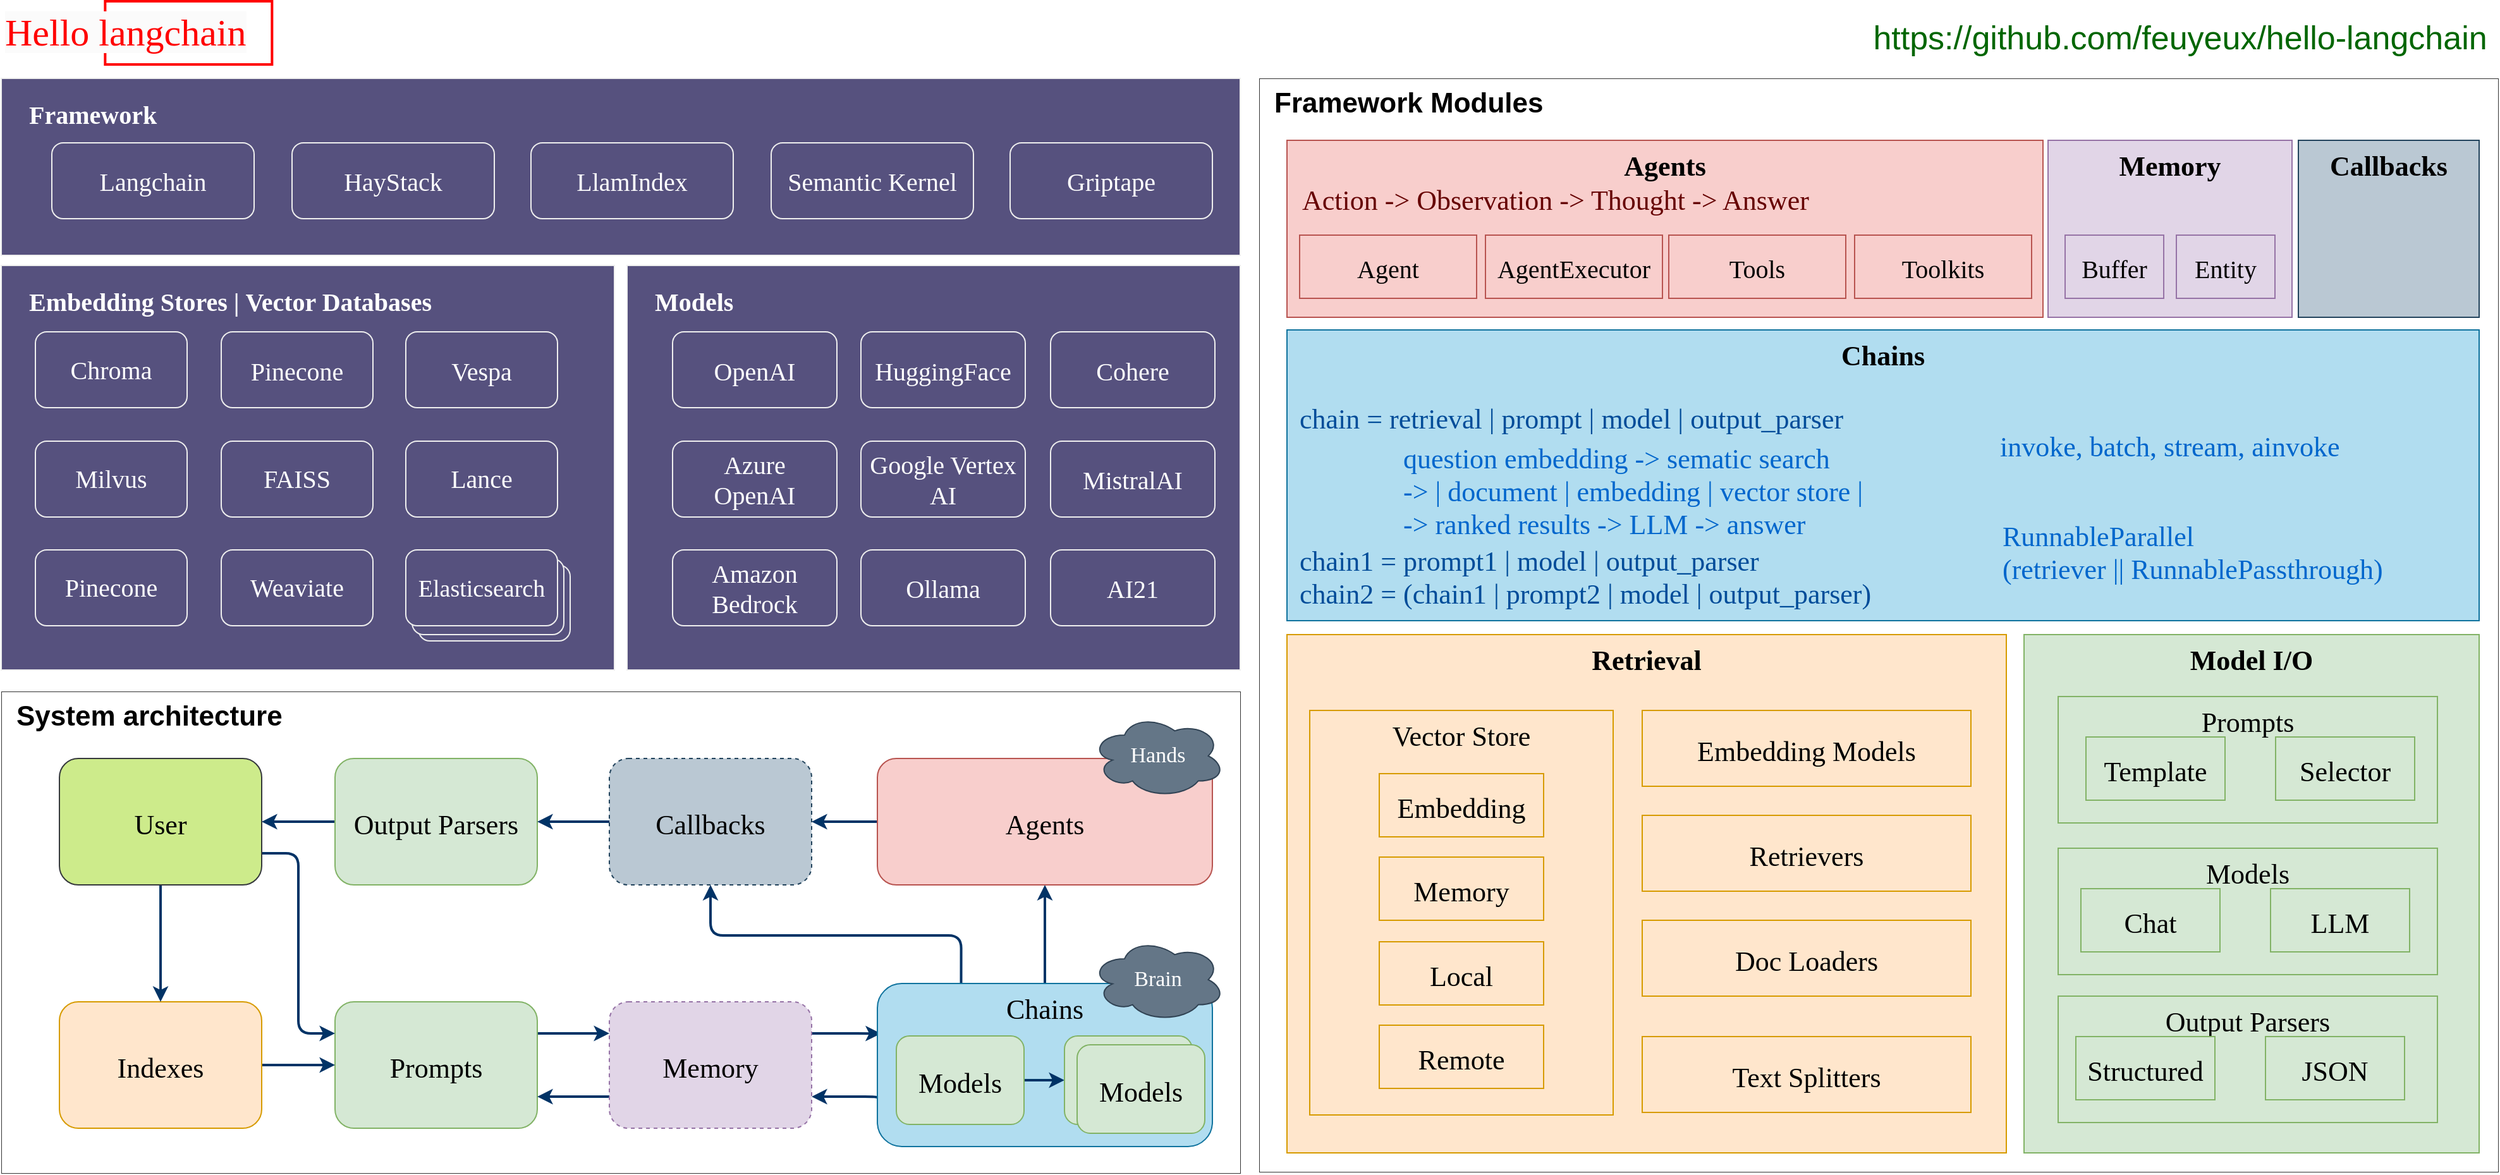 <mxfile version="21.6.8" type="device">
  <diagram name="第 1 页" id="OYuebWuwv2_rnE3YtoPc">
    <mxGraphModel dx="5382" dy="1662" grid="0" gridSize="10" guides="1" tooltips="1" connect="1" arrows="1" fold="1" page="0" pageScale="1" pageWidth="827" pageHeight="1169" math="0" shadow="0">
      <root>
        <mxCell id="0" />
        <mxCell id="1" parent="0" />
        <mxCell id="qlYfSq8vVIO9M1__4HMO-33" value="System architecture" style="rounded=0;whiteSpace=wrap;html=1;fontSize=22;verticalAlign=top;align=left;spacingLeft=10;strokeColor=#333333;fontStyle=1;strokeWidth=0.5;" parent="1" vertex="1">
          <mxGeometry x="-3075" y="167" width="980" height="381" as="geometry" />
        </mxCell>
        <mxCell id="pzyvWJL_5G5Jy8PRfsOv-4" value="Framework Modules" style="rounded=0;whiteSpace=wrap;html=1;fontSize=22;verticalAlign=top;align=left;spacingLeft=10;strokeColor=#333333;fontStyle=1;strokeWidth=0.5;" parent="1" vertex="1">
          <mxGeometry x="-2080" y="-318" width="980" height="865" as="geometry" />
        </mxCell>
        <mxCell id="4NfUdMrG77cPyhmR1fGu-4" value="Retrieval" style="rounded=0;hachureGap=4;fontFamily=Nunito;fontSize=22;verticalAlign=top;fontSource=https%3A%2F%2Ffonts.googleapis.com%2Fcss%3Ffamily%3DNunito;labelBackgroundColor=none;fillColor=#ffe6cc;strokeColor=#d79b00;fontStyle=1" parent="1" vertex="1">
          <mxGeometry x="-2058" y="122" width="569" height="410" as="geometry" />
        </mxCell>
        <mxCell id="4NfUdMrG77cPyhmR1fGu-16" value="Vector Store" style="rounded=0;hachureGap=4;fontFamily=Nunito;fontSize=22;verticalAlign=top;fontSource=https%3A%2F%2Ffonts.googleapis.com%2Fcss%3Ffamily%3DNunito;labelBackgroundColor=none;fillColor=#ffe6cc;strokeColor=#d79b00;" parent="1" vertex="1">
          <mxGeometry x="-2040" y="182" width="240" height="320" as="geometry" />
        </mxCell>
        <mxCell id="4NfUdMrG77cPyhmR1fGu-1" value="Model I/O" style="rounded=0;hachureGap=4;fontFamily=Nunito;fontSize=22;verticalAlign=top;fontSource=https%3A%2F%2Ffonts.googleapis.com%2Fcss%3Ffamily%3DNunito;labelBackgroundColor=none;fillColor=#d5e8d4;strokeColor=#82b366;fontStyle=1" parent="1" vertex="1">
          <mxGeometry x="-1475" y="122" width="360" height="410" as="geometry" />
        </mxCell>
        <mxCell id="4NfUdMrG77cPyhmR1fGu-12" value="Output Parsers" style="rounded=0;hachureGap=4;fontFamily=Nunito;fontSize=22;verticalAlign=top;fontSource=https%3A%2F%2Ffonts.googleapis.com%2Fcss%3Ffamily%3DNunito;labelBackgroundColor=none;fillColor=#d5e8d4;strokeColor=#82b366;" parent="1" vertex="1">
          <mxGeometry x="-1448" y="408" width="300" height="100" as="geometry" />
        </mxCell>
        <mxCell id="4NfUdMrG77cPyhmR1fGu-2" value="Prompts" style="rounded=0;hachureGap=4;fontFamily=Nunito;fontSize=22;verticalAlign=top;fontSource=https%3A%2F%2Ffonts.googleapis.com%2Fcss%3Ffamily%3DNunito;labelBackgroundColor=none;fillColor=#d5e8d4;strokeColor=#82b366;" parent="1" vertex="1">
          <mxGeometry x="-1448" y="171" width="300" height="100" as="geometry" />
        </mxCell>
        <mxCell id="4NfUdMrG77cPyhmR1fGu-3" value="Models" style="rounded=0;hachureGap=4;fontFamily=Nunito;fontSize=22;verticalAlign=top;fontSource=https%3A%2F%2Ffonts.googleapis.com%2Fcss%3Ffamily%3DNunito;labelBackgroundColor=none;fillColor=#d5e8d4;strokeColor=#82b366;" parent="1" vertex="1">
          <mxGeometry x="-1448" y="291" width="300" height="100" as="geometry" />
        </mxCell>
        <mxCell id="4NfUdMrG77cPyhmR1fGu-5" value="Agents" style="rounded=0;hachureGap=4;fontFamily=Nunito;fontSize=22;verticalAlign=top;fontSource=https%3A%2F%2Ffonts.googleapis.com%2Fcss%3Ffamily%3DNunito;labelBackgroundColor=none;fillColor=#f8cecc;strokeColor=#b85450;fontStyle=1" parent="1" vertex="1">
          <mxGeometry x="-2058" y="-269" width="598" height="140" as="geometry" />
        </mxCell>
        <mxCell id="4NfUdMrG77cPyhmR1fGu-6" value="Selector" style="rounded=0;hachureGap=4;fontFamily=Nunito;fontSize=22;fontSource=https%3A%2F%2Ffonts.googleapis.com%2Fcss%3Ffamily%3DNunito;labelBackgroundColor=none;fillColor=#d5e8d4;strokeColor=#82b366;" parent="1" vertex="1">
          <mxGeometry x="-1276" y="203" width="110" height="50" as="geometry" />
        </mxCell>
        <mxCell id="4NfUdMrG77cPyhmR1fGu-7" value="Template" style="rounded=0;hachureGap=4;fontFamily=Nunito;fontSize=22;fontSource=https%3A%2F%2Ffonts.googleapis.com%2Fcss%3Ffamily%3DNunito;labelBackgroundColor=none;fillColor=#d5e8d4;strokeColor=#82b366;" parent="1" vertex="1">
          <mxGeometry x="-1426" y="203" width="110" height="50" as="geometry" />
        </mxCell>
        <mxCell id="4NfUdMrG77cPyhmR1fGu-8" value="Structured" style="rounded=0;hachureGap=4;fontFamily=Nunito;fontSize=22;fontSource=https%3A%2F%2Ffonts.googleapis.com%2Fcss%3Ffamily%3DNunito;labelBackgroundColor=none;fillColor=#d5e8d4;strokeColor=#82b366;" parent="1" vertex="1">
          <mxGeometry x="-1434" y="440" width="110" height="50" as="geometry" />
        </mxCell>
        <mxCell id="4NfUdMrG77cPyhmR1fGu-9" value="JSON" style="rounded=0;hachureGap=4;fontFamily=Nunito;fontSize=22;fontSource=https%3A%2F%2Ffonts.googleapis.com%2Fcss%3Ffamily%3DNunito;labelBackgroundColor=none;fillColor=#d5e8d4;strokeColor=#82b366;" parent="1" vertex="1">
          <mxGeometry x="-1284" y="440" width="110" height="50" as="geometry" />
        </mxCell>
        <mxCell id="4NfUdMrG77cPyhmR1fGu-10" value="Chat" style="rounded=0;hachureGap=4;fontFamily=Nunito;fontSize=22;fontSource=https%3A%2F%2Ffonts.googleapis.com%2Fcss%3Ffamily%3DNunito;labelBackgroundColor=none;fillColor=#d5e8d4;strokeColor=#82b366;" parent="1" vertex="1">
          <mxGeometry x="-1430" y="323" width="110" height="50" as="geometry" />
        </mxCell>
        <mxCell id="4NfUdMrG77cPyhmR1fGu-11" value="LLM" style="rounded=0;hachureGap=4;fontFamily=Nunito;fontSize=22;fontSource=https%3A%2F%2Ffonts.googleapis.com%2Fcss%3Ffamily%3DNunito;labelBackgroundColor=none;fillColor=#d5e8d4;strokeColor=#82b366;" parent="1" vertex="1">
          <mxGeometry x="-1280" y="323" width="110" height="50" as="geometry" />
        </mxCell>
        <mxCell id="4NfUdMrG77cPyhmR1fGu-13" value="Retrievers" style="rounded=0;hachureGap=4;fontFamily=Nunito;fontSize=22;verticalAlign=middle;fontSource=https%3A%2F%2Ffonts.googleapis.com%2Fcss%3Ffamily%3DNunito;flipV=0;labelBackgroundColor=none;fillColor=#ffe6cc;strokeColor=#d79b00;" parent="1" vertex="1">
          <mxGeometry x="-1777" y="265" width="260" height="60" as="geometry" />
        </mxCell>
        <mxCell id="4NfUdMrG77cPyhmR1fGu-14" value="Embedding" style="rounded=0;hachureGap=4;fontFamily=Nunito;fontSize=22;fontSource=https%3A%2F%2Ffonts.googleapis.com%2Fcss%3Ffamily%3DNunito;labelBackgroundColor=none;fillColor=#ffe6cc;strokeColor=#d79b00;" parent="1" vertex="1">
          <mxGeometry x="-1985" y="232" width="130" height="50" as="geometry" />
        </mxCell>
        <mxCell id="4NfUdMrG77cPyhmR1fGu-15" value="Doc Loaders" style="rounded=0;hachureGap=4;fontFamily=Nunito;fontSize=22;verticalAlign=middle;fontSource=https%3A%2F%2Ffonts.googleapis.com%2Fcss%3Ffamily%3DNunito;flipV=0;labelBackgroundColor=none;fillColor=#ffe6cc;strokeColor=#d79b00;" parent="1" vertex="1">
          <mxGeometry x="-1777" y="348" width="260" height="60" as="geometry" />
        </mxCell>
        <mxCell id="4NfUdMrG77cPyhmR1fGu-17" value="Text Splitters" style="rounded=0;hachureGap=4;fontFamily=Nunito;fontSize=22;verticalAlign=middle;fontSource=https%3A%2F%2Ffonts.googleapis.com%2Fcss%3Ffamily%3DNunito;flipV=0;labelBackgroundColor=none;fillColor=#ffe6cc;strokeColor=#d79b00;" parent="1" vertex="1">
          <mxGeometry x="-1777" y="440" width="260" height="60" as="geometry" />
        </mxCell>
        <mxCell id="4NfUdMrG77cPyhmR1fGu-18" value="Embedding Models" style="rounded=0;hachureGap=4;fontFamily=Nunito;fontSize=22;verticalAlign=middle;fontSource=https%3A%2F%2Ffonts.googleapis.com%2Fcss%3Ffamily%3DNunito;flipV=0;labelBackgroundColor=none;fillColor=#ffe6cc;strokeColor=#d79b00;" parent="1" vertex="1">
          <mxGeometry x="-1777" y="182" width="260" height="60" as="geometry" />
        </mxCell>
        <mxCell id="4NfUdMrG77cPyhmR1fGu-19" value="Local" style="rounded=0;hachureGap=4;fontFamily=Nunito;fontSize=22;fontSource=https%3A%2F%2Ffonts.googleapis.com%2Fcss%3Ffamily%3DNunito;labelBackgroundColor=none;fillColor=#ffe6cc;strokeColor=#d79b00;" parent="1" vertex="1">
          <mxGeometry x="-1985" y="365" width="130" height="50" as="geometry" />
        </mxCell>
        <mxCell id="4NfUdMrG77cPyhmR1fGu-20" value="Memory" style="rounded=0;hachureGap=4;fontFamily=Nunito;fontSize=22;fontSource=https%3A%2F%2Ffonts.googleapis.com%2Fcss%3Ffamily%3DNunito;labelBackgroundColor=none;fillColor=#ffe6cc;strokeColor=#d79b00;" parent="1" vertex="1">
          <mxGeometry x="-1985" y="298" width="130" height="50" as="geometry" />
        </mxCell>
        <mxCell id="4NfUdMrG77cPyhmR1fGu-21" value="Remote" style="rounded=0;hachureGap=4;fontFamily=Nunito;fontSize=22;fontSource=https%3A%2F%2Ffonts.googleapis.com%2Fcss%3Ffamily%3DNunito;labelBackgroundColor=none;fillColor=#ffe6cc;strokeColor=#d79b00;" parent="1" vertex="1">
          <mxGeometry x="-1985" y="431" width="130" height="50" as="geometry" />
        </mxCell>
        <mxCell id="4NfUdMrG77cPyhmR1fGu-22" value="Chains" style="rounded=0;hachureGap=4;fontFamily=Nunito;fontSize=22;verticalAlign=top;fontSource=https%3A%2F%2Ffonts.googleapis.com%2Fcss%3Ffamily%3DNunito;labelBackgroundColor=none;fillColor=#b1ddf0;strokeColor=#10739e;fontStyle=1" parent="1" vertex="1">
          <mxGeometry x="-2058" y="-119" width="943" height="230" as="geometry" />
        </mxCell>
        <mxCell id="4NfUdMrG77cPyhmR1fGu-23" value="chain = retrieval | prompt | model | output_parser" style="text;align=left;verticalAlign=middle;resizable=0;points=[];autosize=1;strokeColor=none;fillColor=none;fontSize=22;fontFamily=Nunito;fontStyle=0;labelBackgroundColor=none;labelBorderColor=none;fontColor=#004C99;fontSource=https%3A%2F%2Ffonts.googleapis.com%2Fcss%3Ffamily%3DNunito;" parent="1" vertex="1">
          <mxGeometry x="-2050" y="-70" width="516" height="38" as="geometry" />
        </mxCell>
        <mxCell id="4NfUdMrG77cPyhmR1fGu-26" value="RunnableParallel &#xa;(retriever || RunnablePassthrough)" style="text;align=left;verticalAlign=middle;resizable=0;points=[];autosize=1;strokeColor=none;fillColor=none;fontSize=22;fontFamily=Nunito;fontStyle=0;labelBackgroundColor=none;labelBorderColor=none;fontColor=#0066CC;fontSource=https%3A%2F%2Ffonts.googleapis.com%2Fcss%3Ffamily%3DNunito;" parent="1" vertex="1">
          <mxGeometry x="-1494" y="22.5" width="362" height="65" as="geometry" />
        </mxCell>
        <mxCell id="4NfUdMrG77cPyhmR1fGu-27" value="invoke, batch, stream, ainvoke" style="text;align=left;verticalAlign=middle;resizable=0;points=[];autosize=1;strokeColor=none;fillColor=none;fontSize=22;fontFamily=Nunito;fontStyle=0;labelBackgroundColor=none;labelBorderColor=none;fontColor=#0066CC;fontSource=https%3A%2F%2Ffonts.googleapis.com%2Fcss%3Ffamily%3DNunito;" parent="1" vertex="1">
          <mxGeometry x="-1496" y="-48" width="328" height="38" as="geometry" />
        </mxCell>
        <mxCell id="4NfUdMrG77cPyhmR1fGu-29" value="AgentExecutor" style="rounded=0;hachureGap=4;fontFamily=Nunito;fontSize=20;fontSource=https%3A%2F%2Ffonts.googleapis.com%2Fcss%3Ffamily%3DNunito;labelBackgroundColor=none;fillColor=#f8cecc;strokeColor=#b85450;" parent="1" vertex="1">
          <mxGeometry x="-1901" y="-194" width="140" height="50" as="geometry" />
        </mxCell>
        <mxCell id="4NfUdMrG77cPyhmR1fGu-30" value="Tools" style="rounded=0;hachureGap=4;fontFamily=Nunito;fontSize=20;fontSource=https%3A%2F%2Ffonts.googleapis.com%2Fcss%3Ffamily%3DNunito;labelBackgroundColor=none;fillColor=#f8cecc;strokeColor=#b85450;" parent="1" vertex="1">
          <mxGeometry x="-1756" y="-194" width="140" height="50" as="geometry" />
        </mxCell>
        <mxCell id="4NfUdMrG77cPyhmR1fGu-32" value="chain1 = prompt1 | model | output_parser&#xa;chain2 = (chain1 | prompt2 | model | output_parser)" style="text;align=left;verticalAlign=middle;resizable=0;points=[];autosize=1;strokeColor=none;fillColor=none;fontSize=22;fontFamily=Nunito;labelBackgroundColor=none;fontColor=#004C99;fontSource=https%3A%2F%2Ffonts.googleapis.com%2Fcss%3Ffamily%3DNunito;" parent="1" vertex="1">
          <mxGeometry x="-2050" y="42" width="539" height="65" as="geometry" />
        </mxCell>
        <mxCell id="4NfUdMrG77cPyhmR1fGu-33" value="Toolkits" style="rounded=0;hachureGap=4;fontFamily=Nunito;fontSize=20;fontSource=https%3A%2F%2Ffonts.googleapis.com%2Fcss%3Ffamily%3DNunito;labelBackgroundColor=none;fillColor=#f8cecc;strokeColor=#b85450;" parent="1" vertex="1">
          <mxGeometry x="-1609" y="-194" width="140" height="50" as="geometry" />
        </mxCell>
        <mxCell id="MscFgvf52E4xxU9Cp72V-1" value="question embedding -&gt; sematic search &#xa;-&gt; | document | embedding | vector store | &#xa;-&gt; ranked results -&gt; LLM -&gt; answer" style="text;align=left;verticalAlign=middle;resizable=0;points=[];autosize=1;strokeColor=none;fillColor=none;fontFamily=Nunito;fontSize=22;fontStyle=0;labelBackgroundColor=none;labelBorderColor=none;fontColor=#0066CC;fontSource=https%3A%2F%2Ffonts.googleapis.com%2Fcss%3Ffamily%3DNunito;" parent="1" vertex="1">
          <mxGeometry x="-1968" y="-39" width="457" height="91" as="geometry" />
        </mxCell>
        <mxCell id="mzIa0gRwXA8rVOjW6qRV-1" value="Framework" style="rounded=0;whiteSpace=wrap;html=1;fontFamily=Nunito;fontSize=20;verticalAlign=top;align=left;spacingLeft=20;spacingTop=10;labelBackgroundColor=none;fillColor=#56517E;strokeColor=#EEEEEE;fontColor=#FFFFFF;fontSource=https%3A%2F%2Ffonts.googleapis.com%2Fcss%3Ffamily%3DNunito;glass=0;shadow=0;fontStyle=1" parent="1" vertex="1">
          <mxGeometry x="-3075" y="-318" width="980" height="140" as="geometry" />
        </mxCell>
        <mxCell id="mzIa0gRwXA8rVOjW6qRV-2" value="Embedding Stores |&amp;nbsp;Vector Databases" style="rounded=0;whiteSpace=wrap;html=1;fontFamily=Nunito;fontSize=20;verticalAlign=top;align=left;spacingLeft=20;spacingTop=10;labelBackgroundColor=none;fillColor=#56517E;strokeColor=#EEEEEE;fontColor=#FFFFFF;fontSource=https%3A%2F%2Ffonts.googleapis.com%2Fcss%3Ffamily%3DNunito;glass=0;shadow=0;fontStyle=1" parent="1" vertex="1">
          <mxGeometry x="-3075" y="-170" width="485" height="320" as="geometry" />
        </mxCell>
        <mxCell id="mzIa0gRwXA8rVOjW6qRV-3" value="Models" style="rounded=0;whiteSpace=wrap;html=1;fontFamily=Nunito;fontSize=20;verticalAlign=top;align=left;spacingLeft=20;spacingTop=10;labelBackgroundColor=none;fillColor=#56517E;strokeColor=#EEEEEE;fontColor=#FFFFFF;fontSource=https%3A%2F%2Ffonts.googleapis.com%2Fcss%3Ffamily%3DNunito;glass=0;shadow=0;fontStyle=1" parent="1" vertex="1">
          <mxGeometry x="-2580" y="-170" width="485" height="320" as="geometry" />
        </mxCell>
        <mxCell id="mzIa0gRwXA8rVOjW6qRV-4" value="Langchain" style="rounded=1;whiteSpace=wrap;html=1;fontFamily=Nunito;fontSize=20;labelBackgroundColor=none;fillColor=#56517E;strokeColor=#EEEEEE;fontColor=#FFFFFF;fontSource=https%3A%2F%2Ffonts.googleapis.com%2Fcss%3Ffamily%3DNunito;fontStyle=0" parent="1" vertex="1">
          <mxGeometry x="-3035" y="-267" width="160" height="60" as="geometry" />
        </mxCell>
        <mxCell id="mzIa0gRwXA8rVOjW6qRV-6" value="HayStack" style="rounded=1;whiteSpace=wrap;html=1;fontFamily=Nunito;fontSize=20;labelBackgroundColor=none;fillColor=#56517E;strokeColor=#EEEEEE;fontColor=#FFFFFF;fontSource=https%3A%2F%2Ffonts.googleapis.com%2Fcss%3Ffamily%3DNunito;fontStyle=0" parent="1" vertex="1">
          <mxGeometry x="-2845" y="-267" width="160" height="60" as="geometry" />
        </mxCell>
        <mxCell id="mzIa0gRwXA8rVOjW6qRV-7" value="OpenAI" style="rounded=1;whiteSpace=wrap;html=1;fontFamily=Nunito;fontSize=20;labelBackgroundColor=none;fillColor=#56517E;strokeColor=#EEEEEE;fontColor=#FFFFFF;fontSource=https%3A%2F%2Ffonts.googleapis.com%2Fcss%3Ffamily%3DNunito;fontStyle=0" parent="1" vertex="1">
          <mxGeometry x="-2544" y="-117.5" width="130" height="60" as="geometry" />
        </mxCell>
        <mxCell id="mzIa0gRwXA8rVOjW6qRV-8" value="HuggingFace" style="rounded=1;whiteSpace=wrap;html=1;fontFamily=Nunito;fontSize=20;labelBackgroundColor=none;fillColor=#56517E;strokeColor=#EEEEEE;fontColor=#FFFFFF;fontSource=https%3A%2F%2Ffonts.googleapis.com%2Fcss%3Ffamily%3DNunito;fontStyle=0" parent="1" vertex="1">
          <mxGeometry x="-2395" y="-117.5" width="130" height="60" as="geometry" />
        </mxCell>
        <mxCell id="mzIa0gRwXA8rVOjW6qRV-9" value="Pinecone" style="rounded=1;whiteSpace=wrap;html=1;fontFamily=Nunito;fontSize=20;labelBackgroundColor=none;fillColor=#56517E;strokeColor=#EEEEEE;fontColor=#FFFFFF;fontSource=https%3A%2F%2Ffonts.googleapis.com%2Fcss%3Ffamily%3DNunito;fontStyle=0" parent="1" vertex="1">
          <mxGeometry x="-2901" y="-117.5" width="120" height="60" as="geometry" />
        </mxCell>
        <mxCell id="mzIa0gRwXA8rVOjW6qRV-10" value="Vespa" style="rounded=1;whiteSpace=wrap;html=1;fontFamily=Nunito;fontSize=20;labelBackgroundColor=none;fillColor=#56517E;strokeColor=#EEEEEE;fontColor=#FFFFFF;fontSource=https%3A%2F%2Ffonts.googleapis.com%2Fcss%3Ffamily%3DNunito;fontStyle=0" parent="1" vertex="1">
          <mxGeometry x="-2755" y="-117.5" width="120" height="60" as="geometry" />
        </mxCell>
        <mxCell id="mzIa0gRwXA8rVOjW6qRV-12" value="Cohere" style="rounded=1;whiteSpace=wrap;html=1;fontFamily=Nunito;fontSize=20;labelBackgroundColor=none;fillColor=#56517E;strokeColor=#EEEEEE;fontColor=#FFFFFF;fontSource=https%3A%2F%2Ffonts.googleapis.com%2Fcss%3Ffamily%3DNunito;fontStyle=0" parent="1" vertex="1">
          <mxGeometry x="-2245" y="-117.5" width="130" height="60" as="geometry" />
        </mxCell>
        <mxCell id="mzIa0gRwXA8rVOjW6qRV-13" value="Google Vertex AI" style="rounded=1;whiteSpace=wrap;html=1;fontFamily=Nunito;fontSize=20;fontStyle=0;labelBackgroundColor=none;fillColor=#56517E;strokeColor=#EEEEEE;fontColor=#FFFFFF;fontSource=https%3A%2F%2Ffonts.googleapis.com%2Fcss%3Ffamily%3DNunito;" parent="1" vertex="1">
          <mxGeometry x="-2395" y="-31" width="130" height="60" as="geometry" />
        </mxCell>
        <mxCell id="mzIa0gRwXA8rVOjW6qRV-14" value="LlamIndex" style="rounded=1;whiteSpace=wrap;html=1;fontFamily=Nunito;fontSize=20;labelBackgroundColor=none;fillColor=#56517E;strokeColor=#EEEEEE;fontColor=#FFFFFF;fontSource=https%3A%2F%2Ffonts.googleapis.com%2Fcss%3Ffamily%3DNunito;fontStyle=0" parent="1" vertex="1">
          <mxGeometry x="-2656" y="-267" width="160" height="60" as="geometry" />
        </mxCell>
        <mxCell id="mzIa0gRwXA8rVOjW6qRV-15" value="Azure &lt;br&gt;OpenAI" style="rounded=1;whiteSpace=wrap;html=1;fontFamily=Nunito;fontSize=20;labelBackgroundColor=none;fillColor=#56517E;strokeColor=#EEEEEE;fontColor=#FFFFFF;fontSource=https%3A%2F%2Ffonts.googleapis.com%2Fcss%3Ffamily%3DNunito;fontStyle=0" parent="1" vertex="1">
          <mxGeometry x="-2544" y="-31" width="130" height="60" as="geometry" />
        </mxCell>
        <mxCell id="mzIa0gRwXA8rVOjW6qRV-16" value="&lt;div style=&quot;font-size: 20px; line-height: 21px;&quot;&gt;Chroma&lt;/div&gt;" style="rounded=1;whiteSpace=wrap;html=1;fontFamily=Nunito;fontSize=20;labelBackgroundColor=none;fillColor=#56517E;strokeColor=#EEEEEE;fontColor=#FFFFFF;fontSource=https%3A%2F%2Ffonts.googleapis.com%2Fcss%3Ffamily%3DNunito;fontStyle=0" parent="1" vertex="1">
          <mxGeometry x="-3048" y="-117.5" width="120" height="60" as="geometry" />
        </mxCell>
        <mxCell id="mzIa0gRwXA8rVOjW6qRV-17" value="&lt;div style=&quot;font-size: 20px; line-height: 21px;&quot;&gt;&lt;div style=&quot;line-height: 21px; font-size: 20px;&quot;&gt;Milvus&lt;/div&gt;&lt;/div&gt;" style="rounded=1;whiteSpace=wrap;html=1;fontFamily=Nunito;fontSize=20;labelBackgroundColor=none;fillColor=#56517E;strokeColor=#EEEEEE;fontColor=#FFFFFF;fontSource=https%3A%2F%2Ffonts.googleapis.com%2Fcss%3Ffamily%3DNunito;fontStyle=0" parent="1" vertex="1">
          <mxGeometry x="-3048" y="-31" width="120" height="60" as="geometry" />
        </mxCell>
        <mxCell id="mzIa0gRwXA8rVOjW6qRV-20" value="MistralAI" style="rounded=1;whiteSpace=wrap;html=1;fontFamily=Nunito;fontSize=20;labelBackgroundColor=none;fillColor=#56517E;strokeColor=#EEEEEE;fontColor=#FFFFFF;fontSource=https%3A%2F%2Ffonts.googleapis.com%2Fcss%3Ffamily%3DNunito;fontStyle=0" parent="1" vertex="1">
          <mxGeometry x="-2245" y="-31" width="130" height="60" as="geometry" />
        </mxCell>
        <mxCell id="mzIa0gRwXA8rVOjW6qRV-22" value="&lt;div style=&quot;font-size: 20px; line-height: 21px;&quot;&gt;&lt;div style=&quot;line-height: 21px; font-size: 20px;&quot;&gt;&lt;div style=&quot;line-height: 21px; font-size: 20px;&quot;&gt;Neo4j&lt;/div&gt;&lt;/div&gt;&lt;/div&gt;" style="rounded=1;whiteSpace=wrap;html=1;fontFamily=Nunito;fontSize=20;labelBackgroundColor=none;fillColor=#56517E;strokeColor=#EEEEEE;fontColor=#FFFFFF;fontSource=https%3A%2F%2Ffonts.googleapis.com%2Fcss%3Ffamily%3DNunito;fontStyle=0" parent="1" vertex="1">
          <mxGeometry x="-2745" y="67" width="120" height="60" as="geometry" />
        </mxCell>
        <mxCell id="mzIa0gRwXA8rVOjW6qRV-24" value="&lt;div style=&quot;font-size: 20px; line-height: 21px;&quot;&gt;&lt;div style=&quot;line-height: 21px; font-size: 20px;&quot;&gt;&lt;div style=&quot;line-height: 21px; font-size: 20px;&quot;&gt;Pinecone&lt;/div&gt;&lt;/div&gt;&lt;/div&gt;" style="rounded=1;whiteSpace=wrap;html=1;fontFamily=Nunito;fontSize=20;labelBackgroundColor=none;fillColor=#56517E;strokeColor=#EEEEEE;fontColor=#FFFFFF;fontSource=https%3A%2F%2Ffonts.googleapis.com%2Fcss%3Ffamily%3DNunito;fontStyle=0" parent="1" vertex="1">
          <mxGeometry x="-3048" y="55" width="120" height="60" as="geometry" />
        </mxCell>
        <mxCell id="mzIa0gRwXA8rVOjW6qRV-26" value="&lt;div style=&quot;font-size: 20px; line-height: 21px;&quot;&gt;&lt;div style=&quot;line-height: 21px; font-size: 20px;&quot;&gt;&lt;div style=&quot;line-height: 21px; font-size: 20px;&quot;&gt;Weaviate&lt;/div&gt;&lt;/div&gt;&lt;/div&gt;" style="rounded=1;whiteSpace=wrap;html=1;fontFamily=Nunito;fontSize=20;labelBackgroundColor=none;fillColor=#56517E;strokeColor=#EEEEEE;fontColor=#FFFFFF;fontSource=https%3A%2F%2Ffonts.googleapis.com%2Fcss%3Ffamily%3DNunito;fontStyle=0" parent="1" vertex="1">
          <mxGeometry x="-2901" y="55" width="120" height="60" as="geometry" />
        </mxCell>
        <mxCell id="mzIa0gRwXA8rVOjW6qRV-28" value="Amazon Bedrock" style="rounded=1;whiteSpace=wrap;html=1;fontFamily=Nunito;fontSize=20;labelBackgroundColor=none;fillColor=#56517E;strokeColor=#EEEEEE;fontColor=#FFFFFF;fontSource=https%3A%2F%2Ffonts.googleapis.com%2Fcss%3Ffamily%3DNunito;fontStyle=0" parent="1" vertex="1">
          <mxGeometry x="-2544" y="55" width="130" height="60" as="geometry" />
        </mxCell>
        <mxCell id="pzyvWJL_5G5Jy8PRfsOv-1" value="Memory" style="rounded=0;hachureGap=4;fontFamily=Nunito;fontSize=22;verticalAlign=top;fontSource=https%3A%2F%2Ffonts.googleapis.com%2Fcss%3Ffamily%3DNunito;labelBackgroundColor=none;fillColor=#e1d5e7;strokeColor=#9673a6;fontStyle=1" parent="1" vertex="1">
          <mxGeometry x="-1456" y="-269" width="193" height="140" as="geometry" />
        </mxCell>
        <mxCell id="pzyvWJL_5G5Jy8PRfsOv-2" value="&lt;div style=&quot;font-size: 20px; line-height: 21px;&quot;&gt;&lt;div style=&quot;line-height: 21px; font-size: 20px;&quot;&gt;&lt;div style=&quot;line-height: 21px; font-size: 20px;&quot;&gt;Redis&lt;/div&gt;&lt;/div&gt;&lt;/div&gt;" style="rounded=1;whiteSpace=wrap;html=1;fontFamily=Nunito;fontSize=20;labelBackgroundColor=none;fillColor=#56517E;strokeColor=#EEEEEE;fontColor=#FFFFFF;fontSource=https%3A%2F%2Ffonts.googleapis.com%2Fcss%3Ffamily%3DNunito;fontStyle=0" parent="1" vertex="1">
          <mxGeometry x="-2750" y="62" width="120" height="60" as="geometry" />
        </mxCell>
        <mxCell id="pzyvWJL_5G5Jy8PRfsOv-3" value="Ollama" style="rounded=1;whiteSpace=wrap;html=1;fontFamily=Nunito;fontSize=20;labelBackgroundColor=none;fillColor=#56517E;strokeColor=#EEEEEE;fontColor=#FFFFFF;fontSource=https%3A%2F%2Ffonts.googleapis.com%2Fcss%3Ffamily%3DNunito;fontStyle=0" parent="1" vertex="1">
          <mxGeometry x="-2395" y="55" width="130" height="60" as="geometry" />
        </mxCell>
        <mxCell id="qlYfSq8vVIO9M1__4HMO-2" value="&lt;div style=&quot;font-size: 20px; line-height: 21px;&quot;&gt;FAISS&lt;/div&gt;" style="rounded=1;whiteSpace=wrap;html=1;fontFamily=Nunito;fontSize=20;labelBackgroundColor=none;fillColor=#56517E;strokeColor=#EEEEEE;fontColor=#FFFFFF;fontSource=https%3A%2F%2Ffonts.googleapis.com%2Fcss%3Ffamily%3DNunito;fontStyle=0" parent="1" vertex="1">
          <mxGeometry x="-2901" y="-31" width="120" height="60" as="geometry" />
        </mxCell>
        <mxCell id="qlYfSq8vVIO9M1__4HMO-4" value="&lt;div style=&quot;font-size: 20px; line-height: 21px;&quot;&gt;Lance&lt;/div&gt;" style="rounded=1;whiteSpace=wrap;html=1;fontFamily=Nunito;fontSize=20;labelBackgroundColor=none;fillColor=#56517E;strokeColor=#EEEEEE;fontColor=#FFFFFF;fontSource=https%3A%2F%2Ffonts.googleapis.com%2Fcss%3Ffamily%3DNunito;fontStyle=0" parent="1" vertex="1">
          <mxGeometry x="-2755" y="-31" width="120" height="60" as="geometry" />
        </mxCell>
        <mxCell id="qlYfSq8vVIO9M1__4HMO-5" value="Callbacks" style="rounded=0;hachureGap=4;fontFamily=Nunito;fontSize=22;verticalAlign=top;fontSource=https%3A%2F%2Ffonts.googleapis.com%2Fcss%3Ffamily%3DNunito;labelBackgroundColor=none;fillColor=#bac8d3;strokeColor=#23445d;fontStyle=1" parent="1" vertex="1">
          <mxGeometry x="-1258" y="-269" width="143" height="140" as="geometry" />
        </mxCell>
        <mxCell id="qlYfSq8vVIO9M1__4HMO-6" value="Agent" style="rounded=0;hachureGap=4;fontFamily=Nunito;fontSize=20;fontSource=https%3A%2F%2Ffonts.googleapis.com%2Fcss%3Ffamily%3DNunito;labelBackgroundColor=none;fillColor=#f8cecc;strokeColor=#b85450;" parent="1" vertex="1">
          <mxGeometry x="-2048" y="-194" width="140" height="50" as="geometry" />
        </mxCell>
        <mxCell id="qlYfSq8vVIO9M1__4HMO-8" value="AI21" style="rounded=1;whiteSpace=wrap;html=1;fontFamily=Nunito;fontSize=20;labelBackgroundColor=none;fillColor=#56517E;strokeColor=#EEEEEE;fontColor=#FFFFFF;fontSource=https%3A%2F%2Ffonts.googleapis.com%2Fcss%3Ffamily%3DNunito;fontStyle=0" parent="1" vertex="1">
          <mxGeometry x="-2245" y="55" width="130" height="60" as="geometry" />
        </mxCell>
        <mxCell id="qlYfSq8vVIO9M1__4HMO-9" value="Semantic Kernel" style="rounded=1;whiteSpace=wrap;html=1;fontFamily=Nunito;fontSize=20;labelBackgroundColor=none;fillColor=#56517E;strokeColor=#EEEEEE;fontColor=#FFFFFF;fontSource=https%3A%2F%2Ffonts.googleapis.com%2Fcss%3Ffamily%3DNunito;fontStyle=0" parent="1" vertex="1">
          <mxGeometry x="-2466" y="-267" width="160" height="60" as="geometry" />
        </mxCell>
        <mxCell id="mzIa0gRwXA8rVOjW6qRV-23" value="&lt;div style=&quot;font-size: 19px; line-height: 21px;&quot;&gt;&lt;div style=&quot;line-height: 21px; font-size: 19px;&quot;&gt;&lt;div style=&quot;line-height: 21px; font-size: 19px;&quot;&gt;Elasticsearch&lt;/div&gt;&lt;/div&gt;&lt;/div&gt;" style="rounded=1;whiteSpace=wrap;html=1;fontFamily=Nunito;fontSize=19;labelBackgroundColor=none;fillColor=#56517E;strokeColor=#EEEEEE;fontColor=#FFFFFF;fontSource=https%3A%2F%2Ffonts.googleapis.com%2Fcss%3Ffamily%3DNunito;fontStyle=0" parent="1" vertex="1">
          <mxGeometry x="-2755" y="55" width="120" height="60" as="geometry" />
        </mxCell>
        <mxCell id="qlYfSq8vVIO9M1__4HMO-15" value="Action -&gt; Observation -&gt; Thought -&gt; Answer" style="text;align=left;verticalAlign=middle;resizable=0;points=[];autosize=1;strokeColor=none;fillColor=none;fontSize=22;fontFamily=Nunito;fontStyle=0;labelBackgroundColor=none;labelBorderColor=none;fontColor=#660000;fontSource=https%3A%2F%2Ffonts.googleapis.com%2Fcss%3Ffamily%3DNunito;" parent="1" vertex="1">
          <mxGeometry x="-2048" y="-243" width="465" height="38" as="geometry" />
        </mxCell>
        <mxCell id="qlYfSq8vVIO9M1__4HMO-16" value="Griptape" style="rounded=1;whiteSpace=wrap;html=1;fontFamily=Nunito;fontSize=20;labelBackgroundColor=none;fillColor=#56517E;strokeColor=#EEEEEE;fontColor=#FFFFFF;fontSource=https%3A%2F%2Ffonts.googleapis.com%2Fcss%3Ffamily%3DNunito;fontStyle=0" parent="1" vertex="1">
          <mxGeometry x="-2277" y="-267" width="160" height="60" as="geometry" />
        </mxCell>
        <mxCell id="qlYfSq8vVIO9M1__4HMO-17" value="Buffer" style="rounded=0;hachureGap=4;fontFamily=Nunito;fontSize=20;fontSource=https%3A%2F%2Ffonts.googleapis.com%2Fcss%3Ffamily%3DNunito;labelBackgroundColor=none;fillColor=#e1d5e7;strokeColor=#9673a6;" parent="1" vertex="1">
          <mxGeometry x="-1442.5" y="-194" width="78" height="50" as="geometry" />
        </mxCell>
        <mxCell id="qlYfSq8vVIO9M1__4HMO-18" value="Entity" style="rounded=0;hachureGap=4;fontFamily=Nunito;fontSize=20;fontSource=https%3A%2F%2Ffonts.googleapis.com%2Fcss%3Ffamily%3DNunito;labelBackgroundColor=none;fillColor=#e1d5e7;strokeColor=#9673a6;" parent="1" vertex="1">
          <mxGeometry x="-1354.5" y="-194" width="78" height="50" as="geometry" />
        </mxCell>
        <mxCell id="qlYfSq8vVIO9M1__4HMO-40" style="edgeStyle=orthogonalEdgeStyle;rounded=1;orthogonalLoop=1;jettySize=auto;html=1;exitX=1;exitY=0.25;exitDx=0;exitDy=0;entryX=0;entryY=0.25;entryDx=0;entryDy=0;strokeWidth=2;strokeColor=#003366;" parent="1" source="qlYfSq8vVIO9M1__4HMO-19" target="qlYfSq8vVIO9M1__4HMO-20" edge="1">
          <mxGeometry relative="1" as="geometry" />
        </mxCell>
        <mxCell id="qlYfSq8vVIO9M1__4HMO-19" value="Prompts" style="rounded=1;hachureGap=4;fontFamily=Nunito;fontSize=22;verticalAlign=middle;fontSource=https%3A%2F%2Ffonts.googleapis.com%2Fcss%3Ffamily%3DNunito;labelBackgroundColor=none;fillColor=#d5e8d4;strokeColor=#82b366;" parent="1" vertex="1">
          <mxGeometry x="-2811" y="412.5" width="160" height="100" as="geometry" />
        </mxCell>
        <mxCell id="qlYfSq8vVIO9M1__4HMO-41" style="edgeStyle=orthogonalEdgeStyle;rounded=1;orthogonalLoop=1;jettySize=auto;html=1;exitX=0;exitY=0.75;exitDx=0;exitDy=0;entryX=1;entryY=0.75;entryDx=0;entryDy=0;strokeWidth=2;strokeColor=#003366;" parent="1" source="qlYfSq8vVIO9M1__4HMO-20" target="qlYfSq8vVIO9M1__4HMO-19" edge="1">
          <mxGeometry relative="1" as="geometry" />
        </mxCell>
        <mxCell id="qlYfSq8vVIO9M1__4HMO-42" style="edgeStyle=orthogonalEdgeStyle;rounded=1;orthogonalLoop=1;jettySize=auto;html=1;exitX=1;exitY=0.25;exitDx=0;exitDy=0;entryX=0.011;entryY=0.307;entryDx=0;entryDy=0;entryPerimeter=0;strokeWidth=2;strokeColor=#003366;" parent="1" source="qlYfSq8vVIO9M1__4HMO-20" target="qlYfSq8vVIO9M1__4HMO-21" edge="1">
          <mxGeometry relative="1" as="geometry" />
        </mxCell>
        <mxCell id="qlYfSq8vVIO9M1__4HMO-20" value="Memory" style="rounded=1;hachureGap=4;fontFamily=Nunito;fontSize=22;verticalAlign=middle;fontSource=https%3A%2F%2Ffonts.googleapis.com%2Fcss%3Ffamily%3DNunito;labelBackgroundColor=none;fillColor=#e1d5e7;strokeColor=#9673a6;dashed=1;" parent="1" vertex="1">
          <mxGeometry x="-2594" y="412.5" width="160" height="100" as="geometry" />
        </mxCell>
        <mxCell id="qlYfSq8vVIO9M1__4HMO-43" style="edgeStyle=orthogonalEdgeStyle;rounded=1;orthogonalLoop=1;jettySize=auto;html=1;exitX=0.003;exitY=0.673;exitDx=0;exitDy=0;entryX=1;entryY=0.75;entryDx=0;entryDy=0;strokeWidth=2;strokeColor=#003366;exitPerimeter=0;" parent="1" source="qlYfSq8vVIO9M1__4HMO-21" target="qlYfSq8vVIO9M1__4HMO-20" edge="1">
          <mxGeometry relative="1" as="geometry">
            <Array as="points">
              <mxPoint x="-2381" y="490.5" />
              <mxPoint x="-2382" y="490.5" />
              <mxPoint x="-2382" y="487.5" />
            </Array>
          </mxGeometry>
        </mxCell>
        <mxCell id="qlYfSq8vVIO9M1__4HMO-44" style="edgeStyle=orthogonalEdgeStyle;rounded=1;orthogonalLoop=1;jettySize=auto;html=1;exitX=0.5;exitY=0;exitDx=0;exitDy=0;entryX=0.5;entryY=1;entryDx=0;entryDy=0;strokeWidth=2;strokeColor=#003366;" parent="1" source="qlYfSq8vVIO9M1__4HMO-21" target="qlYfSq8vVIO9M1__4HMO-25" edge="1">
          <mxGeometry relative="1" as="geometry" />
        </mxCell>
        <mxCell id="qlYfSq8vVIO9M1__4HMO-49" style="edgeStyle=orthogonalEdgeStyle;rounded=1;orthogonalLoop=1;jettySize=auto;html=1;exitX=0.25;exitY=0;exitDx=0;exitDy=0;entryX=0.5;entryY=1;entryDx=0;entryDy=0;strokeWidth=2;strokeColor=#003366;" parent="1" source="qlYfSq8vVIO9M1__4HMO-21" target="qlYfSq8vVIO9M1__4HMO-26" edge="1">
          <mxGeometry relative="1" as="geometry">
            <Array as="points">
              <mxPoint x="-2316" y="360" />
              <mxPoint x="-2514" y="360" />
            </Array>
          </mxGeometry>
        </mxCell>
        <mxCell id="qlYfSq8vVIO9M1__4HMO-21" value="Chains" style="rounded=1;hachureGap=4;fontFamily=Nunito;fontSize=22;verticalAlign=top;fontSource=https%3A%2F%2Ffonts.googleapis.com%2Fcss%3Ffamily%3DNunito;labelBackgroundColor=none;fillColor=#b1ddf0;strokeColor=#10739e;" parent="1" vertex="1">
          <mxGeometry x="-2382" y="398" width="265" height="129" as="geometry" />
        </mxCell>
        <mxCell id="qlYfSq8vVIO9M1__4HMO-35" style="edgeStyle=orthogonalEdgeStyle;rounded=1;orthogonalLoop=1;jettySize=auto;html=1;exitX=1;exitY=0.5;exitDx=0;exitDy=0;entryX=0;entryY=0.5;entryDx=0;entryDy=0;strokeWidth=2;strokeColor=#003366;" parent="1" source="qlYfSq8vVIO9M1__4HMO-23" target="qlYfSq8vVIO9M1__4HMO-34" edge="1">
          <mxGeometry relative="1" as="geometry" />
        </mxCell>
        <mxCell id="qlYfSq8vVIO9M1__4HMO-23" value="Models" style="rounded=1;hachureGap=4;fontFamily=Nunito;fontSize=22;verticalAlign=middle;fontSource=https%3A%2F%2Ffonts.googleapis.com%2Fcss%3Ffamily%3DNunito;labelBackgroundColor=none;fillColor=#d5e8d4;strokeColor=#82b366;" parent="1" vertex="1">
          <mxGeometry x="-2367" y="439.5" width="101" height="70" as="geometry" />
        </mxCell>
        <mxCell id="qlYfSq8vVIO9M1__4HMO-48" style="edgeStyle=orthogonalEdgeStyle;rounded=1;orthogonalLoop=1;jettySize=auto;html=1;exitX=0;exitY=0.5;exitDx=0;exitDy=0;strokeWidth=2;strokeColor=#003366;" parent="1" source="qlYfSq8vVIO9M1__4HMO-24" target="qlYfSq8vVIO9M1__4HMO-28" edge="1">
          <mxGeometry relative="1" as="geometry" />
        </mxCell>
        <mxCell id="qlYfSq8vVIO9M1__4HMO-24" value="Output Parsers" style="rounded=1;hachureGap=4;fontFamily=Nunito;fontSize=22;verticalAlign=middle;fontSource=https%3A%2F%2Ffonts.googleapis.com%2Fcss%3Ffamily%3DNunito;labelBackgroundColor=none;fillColor=#d5e8d4;strokeColor=#82b366;" parent="1" vertex="1">
          <mxGeometry x="-2811" y="220" width="160" height="100" as="geometry" />
        </mxCell>
        <mxCell id="qlYfSq8vVIO9M1__4HMO-46" style="edgeStyle=orthogonalEdgeStyle;rounded=1;orthogonalLoop=1;jettySize=auto;html=1;exitX=0;exitY=0.5;exitDx=0;exitDy=0;entryX=1;entryY=0.5;entryDx=0;entryDy=0;strokeWidth=2;strokeColor=#003366;" parent="1" source="qlYfSq8vVIO9M1__4HMO-25" target="qlYfSq8vVIO9M1__4HMO-26" edge="1">
          <mxGeometry relative="1" as="geometry" />
        </mxCell>
        <mxCell id="qlYfSq8vVIO9M1__4HMO-25" value="Agents" style="rounded=1;hachureGap=4;fontFamily=Nunito;fontSize=22;verticalAlign=middle;fontSource=https%3A%2F%2Ffonts.googleapis.com%2Fcss%3Ffamily%3DNunito;labelBackgroundColor=none;fillColor=#f8cecc;strokeColor=#b85450;" parent="1" vertex="1">
          <mxGeometry x="-2382" y="220" width="265" height="100" as="geometry" />
        </mxCell>
        <mxCell id="qlYfSq8vVIO9M1__4HMO-47" style="edgeStyle=orthogonalEdgeStyle;rounded=1;orthogonalLoop=1;jettySize=auto;html=1;exitX=0;exitY=0.5;exitDx=0;exitDy=0;entryX=1;entryY=0.5;entryDx=0;entryDy=0;strokeWidth=2;strokeColor=#003366;" parent="1" source="qlYfSq8vVIO9M1__4HMO-26" target="qlYfSq8vVIO9M1__4HMO-24" edge="1">
          <mxGeometry relative="1" as="geometry" />
        </mxCell>
        <mxCell id="qlYfSq8vVIO9M1__4HMO-26" value="Callbacks" style="rounded=1;hachureGap=4;fontFamily=Nunito;fontSize=22;verticalAlign=middle;fontSource=https%3A%2F%2Ffonts.googleapis.com%2Fcss%3Ffamily%3DNunito;labelBackgroundColor=none;fillColor=#bac8d3;strokeColor=#23445d;dashed=1;" parent="1" vertex="1">
          <mxGeometry x="-2594" y="220" width="160" height="100" as="geometry" />
        </mxCell>
        <mxCell id="qlYfSq8vVIO9M1__4HMO-39" style="edgeStyle=orthogonalEdgeStyle;rounded=1;orthogonalLoop=1;jettySize=auto;html=1;exitX=1;exitY=0.5;exitDx=0;exitDy=0;strokeWidth=2;strokeColor=#003366;" parent="1" source="qlYfSq8vVIO9M1__4HMO-27" target="qlYfSq8vVIO9M1__4HMO-19" edge="1">
          <mxGeometry relative="1" as="geometry" />
        </mxCell>
        <mxCell id="qlYfSq8vVIO9M1__4HMO-27" value="Indexes" style="rounded=1;hachureGap=4;fontFamily=Nunito;fontSize=22;verticalAlign=middle;fontSource=https%3A%2F%2Ffonts.googleapis.com%2Fcss%3Ffamily%3DNunito;labelBackgroundColor=none;fillColor=#ffe6cc;strokeColor=#d79b00;" parent="1" vertex="1">
          <mxGeometry x="-3029" y="412.5" width="160" height="100" as="geometry" />
        </mxCell>
        <mxCell id="qlYfSq8vVIO9M1__4HMO-37" style="edgeStyle=orthogonalEdgeStyle;rounded=1;orthogonalLoop=1;jettySize=auto;html=1;exitX=0.5;exitY=1;exitDx=0;exitDy=0;entryX=0.5;entryY=0;entryDx=0;entryDy=0;strokeWidth=2;strokeColor=#003366;" parent="1" source="qlYfSq8vVIO9M1__4HMO-28" target="qlYfSq8vVIO9M1__4HMO-27" edge="1">
          <mxGeometry relative="1" as="geometry" />
        </mxCell>
        <mxCell id="qlYfSq8vVIO9M1__4HMO-38" style="edgeStyle=orthogonalEdgeStyle;rounded=1;orthogonalLoop=1;jettySize=auto;html=1;exitX=1;exitY=0.75;exitDx=0;exitDy=0;entryX=0;entryY=0.25;entryDx=0;entryDy=0;strokeWidth=2;strokeColor=#003366;" parent="1" source="qlYfSq8vVIO9M1__4HMO-28" target="qlYfSq8vVIO9M1__4HMO-19" edge="1">
          <mxGeometry relative="1" as="geometry" />
        </mxCell>
        <mxCell id="qlYfSq8vVIO9M1__4HMO-28" value="User" style="rounded=1;hachureGap=4;fontFamily=Nunito;fontSize=22;verticalAlign=middle;fontSource=https%3A%2F%2Ffonts.googleapis.com%2Fcss%3Ffamily%3DNunito;labelBackgroundColor=none;fillColor=#cdeb8b;strokeColor=#36393d;" parent="1" vertex="1">
          <mxGeometry x="-3029" y="220" width="160" height="100" as="geometry" />
        </mxCell>
        <mxCell id="qlYfSq8vVIO9M1__4HMO-34" value="Models" style="rounded=1;hachureGap=4;fontFamily=Nunito;fontSize=22;verticalAlign=middle;fontSource=https%3A%2F%2Ffonts.googleapis.com%2Fcss%3Ffamily%3DNunito;labelBackgroundColor=none;fillColor=#d5e8d4;strokeColor=#82b366;" parent="1" vertex="1">
          <mxGeometry x="-2234" y="439.5" width="101" height="70" as="geometry" />
        </mxCell>
        <mxCell id="qlYfSq8vVIO9M1__4HMO-36" value="Models" style="rounded=1;hachureGap=4;fontFamily=Nunito;fontSize=22;verticalAlign=middle;fontSource=https%3A%2F%2Ffonts.googleapis.com%2Fcss%3Ffamily%3DNunito;labelBackgroundColor=none;fillColor=#d5e8d4;strokeColor=#82b366;" parent="1" vertex="1">
          <mxGeometry x="-2224" y="446.5" width="101" height="70" as="geometry" />
        </mxCell>
        <mxCell id="qlYfSq8vVIO9M1__4HMO-50" value="Hands" style="ellipse;shape=cloud;whiteSpace=wrap;html=1;fontFamily=Nunito;fontSource=https%3A%2F%2Ffonts.googleapis.com%2Fcss%3Ffamily%3DNunito;fontSize=17;fontStyle=0;fillColor=#647687;strokeColor=#314354;fontColor=#ffffff;" parent="1" vertex="1">
          <mxGeometry x="-2213" y="185" width="106" height="66" as="geometry" />
        </mxCell>
        <mxCell id="qlYfSq8vVIO9M1__4HMO-51" value="Brain" style="ellipse;shape=cloud;whiteSpace=wrap;html=1;fontFamily=Nunito;fontSource=https%3A%2F%2Ffonts.googleapis.com%2Fcss%3Ffamily%3DNunito;fontSize=17;fontStyle=0;fillColor=#647687;strokeColor=#314354;fontColor=#ffffff;" parent="1" vertex="1">
          <mxGeometry x="-2213" y="362" width="106" height="66" as="geometry" />
        </mxCell>
        <mxCell id="KbBfKpdLjztEsZ8T_dnm-1" value="" style="rounded=0;whiteSpace=wrap;strokeWidth=2;fontColor=#FF0000;strokeColor=#FF0000;html=1;labelBackgroundColor=none;" vertex="1" parent="1">
          <mxGeometry x="-2992.825" y="-379" width="132" height="50" as="geometry" />
        </mxCell>
        <mxCell id="KbBfKpdLjztEsZ8T_dnm-2" value="&lt;span style=&quot;color: rgb(255, 0, 0); font-family: &amp;quot;Concert One&amp;quot;; font-size: 30px; font-style: normal; font-variant-ligatures: normal; font-variant-caps: normal; font-weight: 400; letter-spacing: normal; orphans: 2; text-align: center; text-indent: 0px; text-transform: none; widows: 2; word-spacing: 0px; -webkit-text-stroke-width: 0px; background-color: rgb(251, 251, 251); text-decoration-thickness: initial; text-decoration-style: initial; text-decoration-color: initial; float: none; display: inline !important;&quot;&gt;Hello langchain&lt;/span&gt;" style="text;whiteSpace=wrap;html=1;fontSize=20;fontFamily=Architects Daughter;" vertex="1" parent="1">
          <mxGeometry x="-3074" y="-379" width="250" height="41.5" as="geometry" />
        </mxCell>
        <mxCell id="KbBfKpdLjztEsZ8T_dnm-3" value="https://github.com/feuyeux/hello-langchain" style="text;html=1;align=center;verticalAlign=middle;resizable=0;points=[];autosize=1;strokeColor=none;fillColor=none;fontSize=26;fontColor=#006600;" vertex="1" parent="1">
          <mxGeometry x="-1604" y="-372" width="504" height="43" as="geometry" />
        </mxCell>
      </root>
    </mxGraphModel>
  </diagram>
</mxfile>
